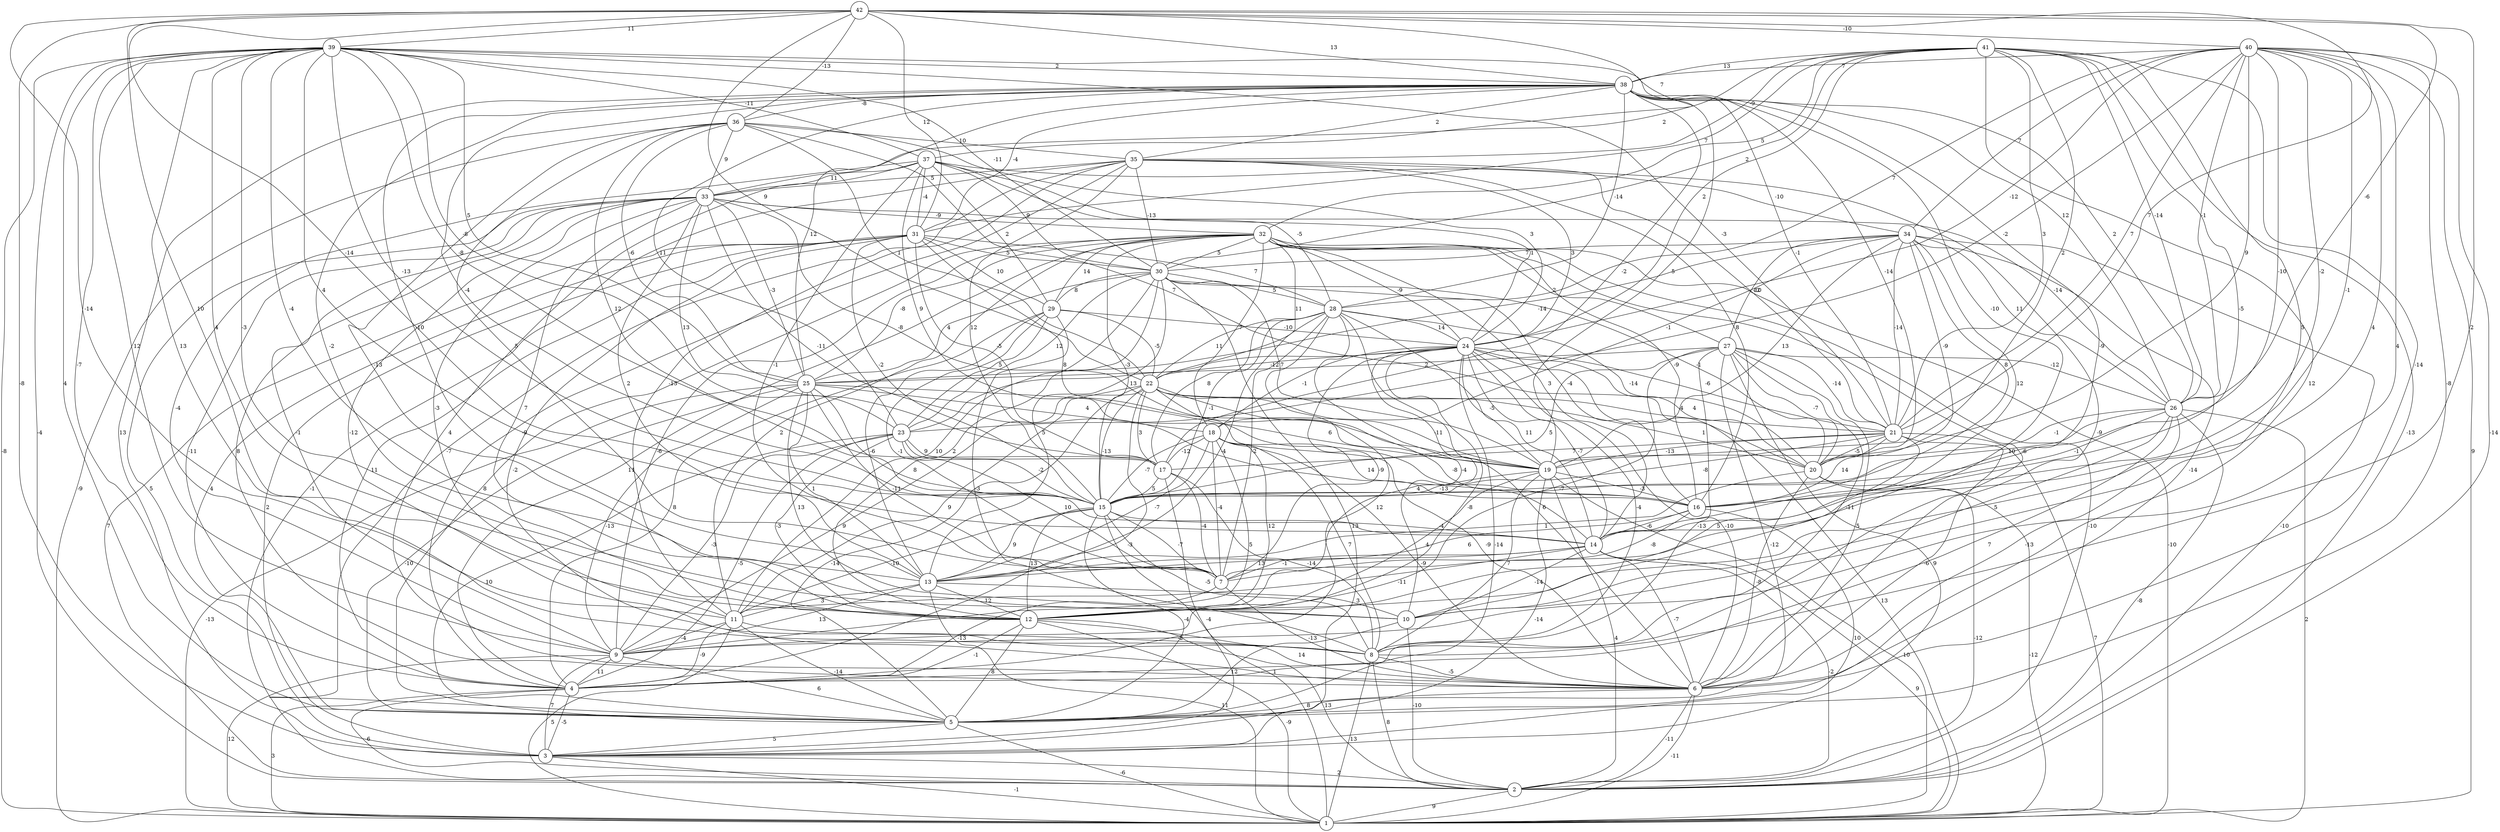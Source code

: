 graph { 
	 fontname="Helvetica,Arial,sans-serif" 
	 node [shape = circle]; 
	 42 -- 3 [label = "-8"];
	 42 -- 8 [label = "2"];
	 42 -- 11 [label = "-14"];
	 42 -- 12 [label = "10"];
	 42 -- 15 [label = "-14"];
	 42 -- 21 [label = "7"];
	 42 -- 22 [label = "9"];
	 42 -- 26 [label = "-6"];
	 42 -- 31 [label = "12"];
	 42 -- 36 [label = "-13"];
	 42 -- 37 [label = "7"];
	 42 -- 38 [label = "13"];
	 42 -- 39 [label = "11"];
	 42 -- 40 [label = "-10"];
	 41 -- 2 [label = "-13"];
	 41 -- 5 [label = "12"];
	 41 -- 6 [label = "-14"];
	 41 -- 7 [label = "-5"];
	 41 -- 10 [label = "5"];
	 41 -- 19 [label = "2"];
	 41 -- 21 [label = "3"];
	 41 -- 24 [label = "2"];
	 41 -- 26 [label = "-14"];
	 41 -- 30 [label = "2"];
	 41 -- 31 [label = "7"];
	 41 -- 32 [label = "5"];
	 41 -- 33 [label = "2"];
	 41 -- 35 [label = "-9"];
	 41 -- 38 [label = "13"];
	 40 -- 1 [label = "9"];
	 40 -- 2 [label = "-14"];
	 40 -- 5 [label = "-8"];
	 40 -- 9 [label = "4"];
	 40 -- 12 [label = "4"];
	 40 -- 14 [label = "-1"];
	 40 -- 15 [label = "-10"];
	 40 -- 16 [label = "-2"];
	 40 -- 19 [label = "9"];
	 40 -- 21 [label = "7"];
	 40 -- 23 [label = "-2"];
	 40 -- 24 [label = "-12"];
	 40 -- 26 [label = "-1"];
	 40 -- 28 [label = "7"];
	 40 -- 34 [label = "7"];
	 40 -- 38 [label = "7"];
	 39 -- 1 [label = "-8"];
	 39 -- 2 [label = "-4"];
	 39 -- 4 [label = "-7"];
	 39 -- 5 [label = "4"];
	 39 -- 8 [label = "13"];
	 39 -- 9 [label = "12"];
	 39 -- 10 [label = "-3"];
	 39 -- 12 [label = "4"];
	 39 -- 13 [label = "-4"];
	 39 -- 14 [label = "4"];
	 39 -- 15 [label = "-13"];
	 39 -- 17 [label = "-8"];
	 39 -- 21 [label = "-3"];
	 39 -- 23 [label = "-8"];
	 39 -- 25 [label = "5"];
	 39 -- 26 [label = "12"];
	 39 -- 30 [label = "-11"];
	 39 -- 37 [label = "-11"];
	 39 -- 38 [label = "2"];
	 38 -- 3 [label = "13"];
	 38 -- 10 [label = "-9"];
	 38 -- 12 [label = "-2"];
	 38 -- 13 [label = "-10"];
	 38 -- 14 [label = "-10"];
	 38 -- 15 [label = "-4"];
	 38 -- 17 [label = "-2"];
	 38 -- 19 [label = "5"];
	 38 -- 20 [label = "-14"];
	 38 -- 21 [label = "-1"];
	 38 -- 23 [label = "11"];
	 38 -- 25 [label = "12"];
	 38 -- 26 [label = "2"];
	 38 -- 28 [label = "-14"];
	 38 -- 31 [label = "-4"];
	 38 -- 35 [label = "2"];
	 38 -- 36 [label = "-8"];
	 37 -- 6 [label = "4"];
	 37 -- 7 [label = "-1"];
	 37 -- 9 [label = "-4"];
	 37 -- 19 [label = "9"];
	 37 -- 24 [label = "1"];
	 37 -- 28 [label = "-5"];
	 37 -- 29 [label = "2"];
	 37 -- 30 [label = "9"];
	 37 -- 31 [label = "-4"];
	 37 -- 33 [label = "11"];
	 37 -- 34 [label = "-10"];
	 36 -- 1 [label = "-9"];
	 36 -- 7 [label = "5"];
	 36 -- 10 [label = "-13"];
	 36 -- 15 [label = "12"];
	 36 -- 20 [label = "7"];
	 36 -- 22 [label = "1"];
	 36 -- 24 [label = "3"];
	 36 -- 25 [label = "-6"];
	 36 -- 33 [label = "9"];
	 36 -- 35 [label = "10"];
	 35 -- 2 [label = "-1"];
	 35 -- 4 [label = "-9"];
	 35 -- 5 [label = "-7"];
	 35 -- 6 [label = "-9"];
	 35 -- 11 [label = "-13"];
	 35 -- 15 [label = "12"];
	 35 -- 16 [label = "8"];
	 35 -- 21 [label = "12"];
	 35 -- 24 [label = "3"];
	 35 -- 30 [label = "-13"];
	 35 -- 33 [label = "5"];
	 34 -- 2 [label = "-10"];
	 34 -- 6 [label = "-14"];
	 34 -- 14 [label = "12"];
	 34 -- 16 [label = "8"];
	 34 -- 18 [label = "-1"];
	 34 -- 19 [label = "13"];
	 34 -- 20 [label = "-9"];
	 34 -- 21 [label = "-14"];
	 34 -- 25 [label = "-14"];
	 34 -- 26 [label = "11"];
	 34 -- 27 [label = "-10"];
	 34 -- 30 [label = "7"];
	 33 -- 3 [label = "5"];
	 33 -- 4 [label = "-11"];
	 33 -- 6 [label = "8"];
	 33 -- 8 [label = "-12"];
	 33 -- 9 [label = "-1"];
	 33 -- 11 [label = "-3"];
	 33 -- 12 [label = "7"];
	 33 -- 13 [label = "2"];
	 33 -- 16 [label = "-11"];
	 33 -- 17 [label = "13"];
	 33 -- 19 [label = "-8"];
	 33 -- 25 [label = "-3"];
	 33 -- 26 [label = "-14"];
	 33 -- 32 [label = "-9"];
	 32 -- 1 [label = "-10"];
	 32 -- 2 [label = "-10"];
	 32 -- 4 [label = "11"];
	 32 -- 5 [label = "8"];
	 32 -- 8 [label = "-6"];
	 32 -- 9 [label = "-6"];
	 32 -- 11 [label = "2"];
	 32 -- 14 [label = "3"];
	 32 -- 15 [label = "-3"];
	 32 -- 16 [label = "-9"];
	 32 -- 18 [label = "7"];
	 32 -- 22 [label = "11"];
	 32 -- 24 [label = "-9"];
	 32 -- 25 [label = "-8"];
	 32 -- 27 [label = "2"];
	 32 -- 29 [label = "14"];
	 32 -- 30 [label = "5"];
	 31 -- 2 [label = "7"];
	 31 -- 3 [label = "2"];
	 31 -- 4 [label = "11"];
	 31 -- 5 [label = "4"];
	 31 -- 6 [label = "-2"];
	 31 -- 15 [label = "-2"];
	 31 -- 16 [label = "8"];
	 31 -- 17 [label = "-5"];
	 31 -- 28 [label = "7"];
	 31 -- 29 [label = "10"];
	 31 -- 30 [label = "5"];
	 30 -- 3 [label = "13"];
	 30 -- 11 [label = "10"];
	 30 -- 12 [label = "2"];
	 30 -- 13 [label = "5"];
	 30 -- 16 [label = "-4"];
	 30 -- 19 [label = "7"];
	 30 -- 20 [label = "-1"];
	 30 -- 23 [label = "12"];
	 30 -- 25 [label = "4"];
	 30 -- 28 [label = "5"];
	 30 -- 29 [label = "8"];
	 29 -- 4 [label = "8"];
	 29 -- 7 [label = "-1"];
	 29 -- 8 [label = "-3"];
	 29 -- 13 [label = "-6"];
	 29 -- 22 [label = "-5"];
	 29 -- 23 [label = "5"];
	 29 -- 24 [label = "-10"];
	 28 -- 4 [label = "12"];
	 28 -- 6 [label = "6"];
	 28 -- 7 [label = "-2"];
	 28 -- 10 [label = "-4"];
	 28 -- 13 [label = "-4"];
	 28 -- 14 [label = "11"];
	 28 -- 15 [label = "-1"];
	 28 -- 17 [label = "8"];
	 28 -- 20 [label = "-14"];
	 28 -- 22 [label = "11"];
	 28 -- 24 [label = "14"];
	 27 -- 3 [label = "9"];
	 27 -- 4 [label = "-13"];
	 27 -- 5 [label = "-12"];
	 27 -- 6 [label = "5"];
	 27 -- 8 [label = "-11"];
	 27 -- 12 [label = "-7"];
	 27 -- 15 [label = "5"];
	 27 -- 20 [label = "-7"];
	 27 -- 21 [label = "-14"];
	 27 -- 25 [label = "2"];
	 27 -- 26 [label = "-12"];
	 26 -- 1 [label = "2"];
	 26 -- 2 [label = "-8"];
	 26 -- 4 [label = "7"];
	 26 -- 6 [label = "-13"];
	 26 -- 10 [label = "5"];
	 26 -- 15 [label = "10"];
	 26 -- 16 [label = "-1"];
	 26 -- 20 [label = "-1"];
	 25 -- 1 [label = "-13"];
	 25 -- 5 [label = "-10"];
	 25 -- 7 [label = "-11"];
	 25 -- 9 [label = "-13"];
	 25 -- 10 [label = "13"];
	 25 -- 13 [label = "1"];
	 25 -- 14 [label = "8"];
	 25 -- 18 [label = "4"];
	 25 -- 19 [label = "6"];
	 24 -- 1 [label = "13"];
	 24 -- 5 [label = "-14"];
	 24 -- 6 [label = "-10"];
	 24 -- 7 [label = "-9"];
	 24 -- 8 [label = "-4"];
	 24 -- 9 [label = "-8"];
	 24 -- 12 [label = "4"];
	 24 -- 14 [label = "-7"];
	 24 -- 18 [label = "-1"];
	 24 -- 19 [label = "-5"];
	 24 -- 20 [label = "4"];
	 24 -- 21 [label = "-6"];
	 24 -- 22 [label = "-12"];
	 24 -- 23 [label = "13"];
	 23 -- 4 [label = "-5"];
	 23 -- 5 [label = "10"];
	 23 -- 7 [label = "10"];
	 23 -- 9 [label = "-3"];
	 23 -- 12 [label = "-3"];
	 23 -- 15 [label = "-2"];
	 23 -- 17 [label = "9"];
	 22 -- 4 [label = "-3"];
	 22 -- 5 [label = "-14"];
	 22 -- 6 [label = "-9"];
	 22 -- 9 [label = "9"];
	 22 -- 11 [label = "9"];
	 22 -- 14 [label = "-8"];
	 22 -- 15 [label = "-13"];
	 22 -- 17 [label = "3"];
	 22 -- 19 [label = "-11"];
	 22 -- 20 [label = "1"];
	 22 -- 21 [label = "4"];
	 21 -- 1 [label = "7"];
	 21 -- 6 [label = "-6"];
	 21 -- 12 [label = "5"];
	 21 -- 15 [label = "-8"];
	 21 -- 16 [label = "14"];
	 21 -- 17 [label = "7"];
	 21 -- 19 [label = "-13"];
	 21 -- 20 [label = "-5"];
	 20 -- 1 [label = "-12"];
	 20 -- 2 [label = "-12"];
	 20 -- 6 [label = "-8"];
	 20 -- 13 [label = "1"];
	 19 -- 1 [label = "10"];
	 19 -- 2 [label = "4"];
	 19 -- 3 [label = "-14"];
	 19 -- 8 [label = "7"];
	 19 -- 12 [label = "4"];
	 19 -- 15 [label = "-13"];
	 19 -- 16 [label = "-3"];
	 18 -- 6 [label = "-9"];
	 18 -- 7 [label = "-4"];
	 18 -- 8 [label = "7"];
	 18 -- 9 [label = "5"];
	 18 -- 12 [label = "12"];
	 18 -- 13 [label = "-7"];
	 18 -- 15 [label = "-7"];
	 18 -- 16 [label = "14"];
	 18 -- 17 [label = "-12"];
	 17 -- 3 [label = "-4"];
	 17 -- 7 [label = "-4"];
	 17 -- 8 [label = "-14"];
	 17 -- 15 [label = "5"];
	 16 -- 3 [label = "10"];
	 16 -- 7 [label = "-8"];
	 16 -- 13 [label = "6"];
	 16 -- 14 [label = "-6"];
	 15 -- 1 [label = "1"];
	 15 -- 5 [label = "-4"];
	 15 -- 7 [label = "-7"];
	 15 -- 8 [label = "-5"];
	 15 -- 11 [label = "-10"];
	 15 -- 12 [label = "13"];
	 15 -- 13 [label = "9"];
	 15 -- 14 [label = "-4"];
	 14 -- 1 [label = "9"];
	 14 -- 2 [label = "-2"];
	 14 -- 6 [label = "-7"];
	 14 -- 7 [label = "-1"];
	 14 -- 10 [label = "-14"];
	 14 -- 11 [label = "-11"];
	 14 -- 13 [label = "13"];
	 13 -- 1 [label = "11"];
	 13 -- 9 [label = "13"];
	 13 -- 10 [label = "3"];
	 13 -- 11 [label = "3"];
	 13 -- 12 [label = "12"];
	 12 -- 1 [label = "-9"];
	 12 -- 2 [label = "13"];
	 12 -- 4 [label = "-1"];
	 12 -- 5 [label = "8"];
	 12 -- 6 [label = "14"];
	 11 -- 1 [label = "5"];
	 11 -- 4 [label = "-9"];
	 11 -- 5 [label = "-14"];
	 11 -- 8 [label = "-2"];
	 11 -- 9 [label = "-4"];
	 10 -- 2 [label = "-10"];
	 10 -- 5 [label = "12"];
	 9 -- 1 [label = "12"];
	 9 -- 3 [label = "7"];
	 9 -- 4 [label = "11"];
	 9 -- 5 [label = "6"];
	 8 -- 1 [label = "13"];
	 8 -- 2 [label = "8"];
	 8 -- 6 [label = "-5"];
	 7 -- 4 [label = "-13"];
	 7 -- 6 [label = "-13"];
	 6 -- 1 [label = "-11"];
	 6 -- 2 [label = "-11"];
	 6 -- 5 [label = "8"];
	 5 -- 1 [label = "-6"];
	 5 -- 3 [label = "5"];
	 4 -- 1 [label = "3"];
	 4 -- 2 [label = "-6"];
	 4 -- 3 [label = "-5"];
	 3 -- 1 [label = "-1"];
	 3 -- 2 [label = "2"];
	 2 -- 1 [label = "9"];
	 1;
	 2;
	 3;
	 4;
	 5;
	 6;
	 7;
	 8;
	 9;
	 10;
	 11;
	 12;
	 13;
	 14;
	 15;
	 16;
	 17;
	 18;
	 19;
	 20;
	 21;
	 22;
	 23;
	 24;
	 25;
	 26;
	 27;
	 28;
	 29;
	 30;
	 31;
	 32;
	 33;
	 34;
	 35;
	 36;
	 37;
	 38;
	 39;
	 40;
	 41;
	 42;
}
